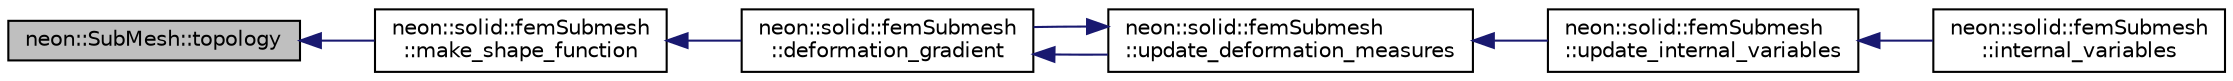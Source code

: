 digraph "neon::SubMesh::topology"
{
 // INTERACTIVE_SVG=YES
  edge [fontname="Helvetica",fontsize="10",labelfontname="Helvetica",labelfontsize="10"];
  node [fontname="Helvetica",fontsize="10",shape=record];
  rankdir="LR";
  Node45 [label="neon::SubMesh::topology",height=0.2,width=0.4,color="black", fillcolor="grey75", style="filled", fontcolor="black"];
  Node45 -> Node46 [dir="back",color="midnightblue",fontsize="10",style="solid",fontname="Helvetica"];
  Node46 [label="neon::solid::femSubmesh\l::make_shape_function",height=0.2,width=0.4,color="black", fillcolor="white", style="filled",URL="$classneon_1_1solid_1_1femSubmesh.html#ad31629bd49a5f2296b2f6685e8fe33e2"];
  Node46 -> Node47 [dir="back",color="midnightblue",fontsize="10",style="solid",fontname="Helvetica"];
  Node47 [label="neon::solid::femSubmesh\l::deformation_gradient",height=0.2,width=0.4,color="black", fillcolor="white", style="filled",URL="$classneon_1_1solid_1_1femSubmesh.html#ab924d16740c35a9af36eb08fab10391b"];
  Node47 -> Node48 [dir="back",color="midnightblue",fontsize="10",style="solid",fontname="Helvetica"];
  Node48 [label="neon::solid::femSubmesh\l::update_deformation_measures",height=0.2,width=0.4,color="black", fillcolor="white", style="filled",URL="$classneon_1_1solid_1_1femSubmesh.html#a8bd85d6bbd7f0e43b8621c95b93bfd50"];
  Node48 -> Node49 [dir="back",color="midnightblue",fontsize="10",style="solid",fontname="Helvetica"];
  Node49 [label="neon::solid::femSubmesh\l::update_internal_variables",height=0.2,width=0.4,color="black", fillcolor="white", style="filled",URL="$classneon_1_1solid_1_1femSubmesh.html#a7f83d292ef73e90b5af15786e1207c2c"];
  Node49 -> Node50 [dir="back",color="midnightblue",fontsize="10",style="solid",fontname="Helvetica"];
  Node50 [label="neon::solid::femSubmesh\l::internal_variables",height=0.2,width=0.4,color="black", fillcolor="white", style="filled",URL="$classneon_1_1solid_1_1femSubmesh.html#a6e725b9d73d74ff4f5971f2f7f74225c"];
  Node48 -> Node47 [dir="back",color="midnightblue",fontsize="10",style="solid",fontname="Helvetica"];
}
